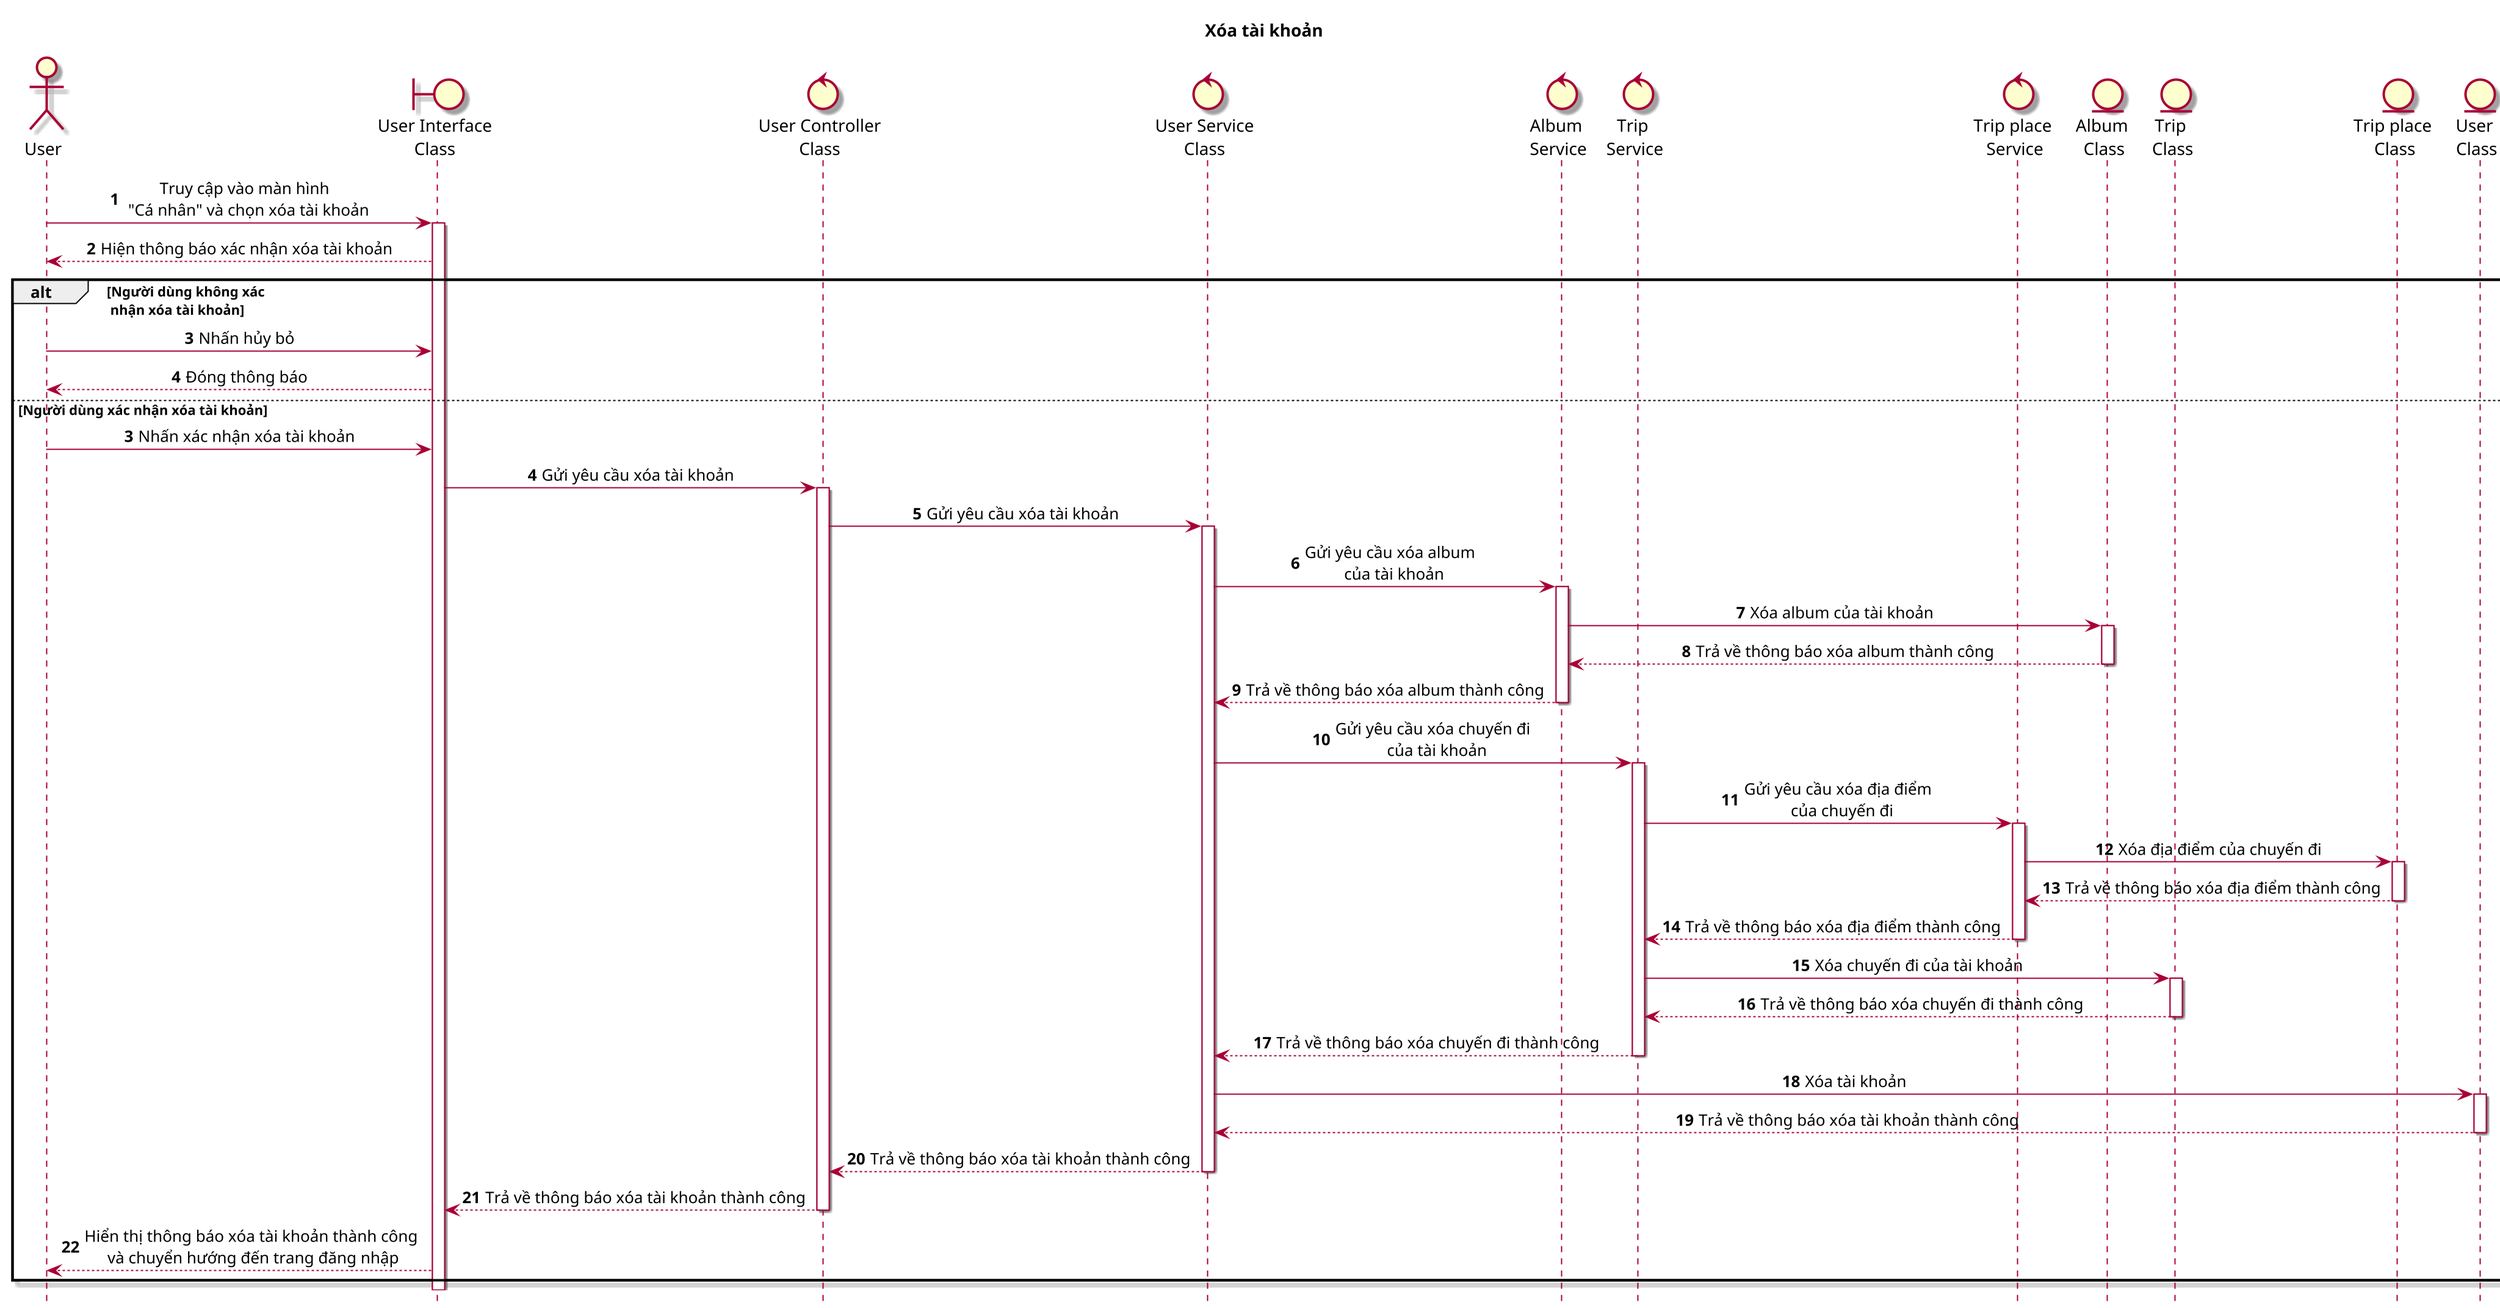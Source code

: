 @startuml SEQ05_XoaTaiKhoan

    title: Xóa tài khoản

    skin rose
    scale 2
    skinparam sequenceMessageAlign center
    hide footbox

    autonumber

    actor "User" as user
    boundary "User Interface\nClass" as ui
    control "User Controller\nClass" as ctr
    control "User Service\nClass" as userSv
    control "Album \nService" as albumSv
    control "Trip \nService" as tripSv
    control "Trip place \nService" as tripPlaceSv
    entity "Album \nClass" as albumEnt
    entity "Trip \nClass" as tripEnt
    entity "Trip place \nClass" as tripPlaceEnt
    entity "User \nClass" as userEnt

    user -> ui: Truy cập vào màn hình \n "Cá nhân" và chọn xóa tài khoản
    ui ++
    ui --> user: Hiện thông báo xác nhận xóa tài khoản
    alt Người dùng không xác \n nhận xóa tài khoản
        user -> ui: Nhấn hủy bỏ
        ui --> user: Đóng thông báo
    else Người dùng xác nhận xóa tài khoản

        autonumber 3
        
        user -> ui: Nhấn xác nhận xóa tài khoản
        ui -> ctr: Gửi yêu cầu xóa tài khoản
        ctr ++
        ctr -> userSv: Gửi yêu cầu xóa tài khoản
        userSv ++
        userSv -> albumSv: Gửi yêu cầu xóa album \n của tài khoản
        albumSv ++
        albumSv -> albumEnt: Xóa album của tài khoản
        albumEnt ++
        albumEnt --> albumSv: Trả về thông báo xóa album thành công
        albumEnt --
        albumSv --> userSv: Trả về thông báo xóa album thành công
        albumSv --
        userSv -> tripSv: Gửi yêu cầu xóa chuyến đi \n của tài khoản
        tripSv ++
        tripSv -> tripPlaceSv: Gửi yêu cầu xóa địa điểm \n của chuyến đi
        tripPlaceSv ++
        tripPlaceSv -> tripPlaceEnt: Xóa địa điểm của chuyến đi
        tripPlaceEnt ++
        tripPlaceEnt --> tripPlaceSv: Trả về thông báo xóa địa điểm thành công
        tripPlaceEnt --
        tripPlaceSv --> tripSv: Trả về thông báo xóa địa điểm thành công
        tripPlaceSv --
        tripSv -> tripEnt: Xóa chuyến đi của tài khoản
        tripEnt ++
        tripEnt --> tripSv: Trả về thông báo xóa chuyến đi thành công
        tripEnt --
        tripSv --> userSv: Trả về thông báo xóa chuyến đi thành công
        tripSv --
        userSv -> userEnt: Xóa tài khoản
        userEnt ++
        userEnt --> userSv: Trả về thông báo xóa tài khoản thành công
        userEnt --
        userSv --> ctr: Trả về thông báo xóa tài khoản thành công
        userSv --
        ctr --> ui: Trả về thông báo xóa tài khoản thành công
        ctr--
        ui --> user: Hiển thị thông báo xóa tài khoản thành công\n và chuyển hướng đến trang đăng nhập
        end
@enduml